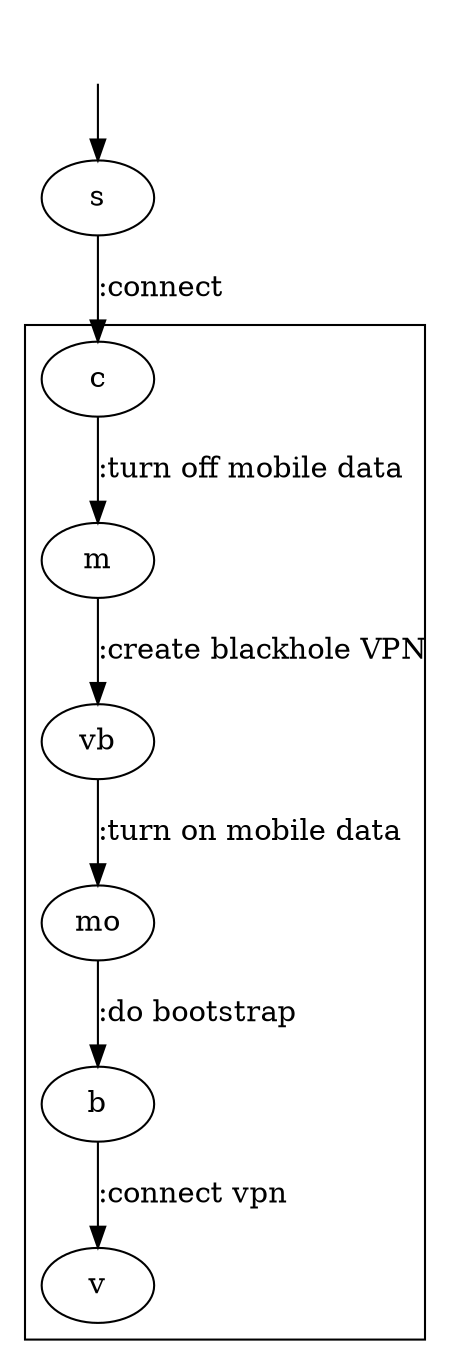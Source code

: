 digraph {
{rank = same;null}
{rank = same; s}
null [shape = plaintext label=""];
null->s;
s->c[label=":connect"];
subgraph cluster_1{
c->m[label=":turn off mobile data"];
m->vb[label=":create blackhole VPN"];
vb->mo[label=":turn on mobile data"];
mo->b[label=":do bootstrap"];
b->v[label=":connect vpn"];
};

}
